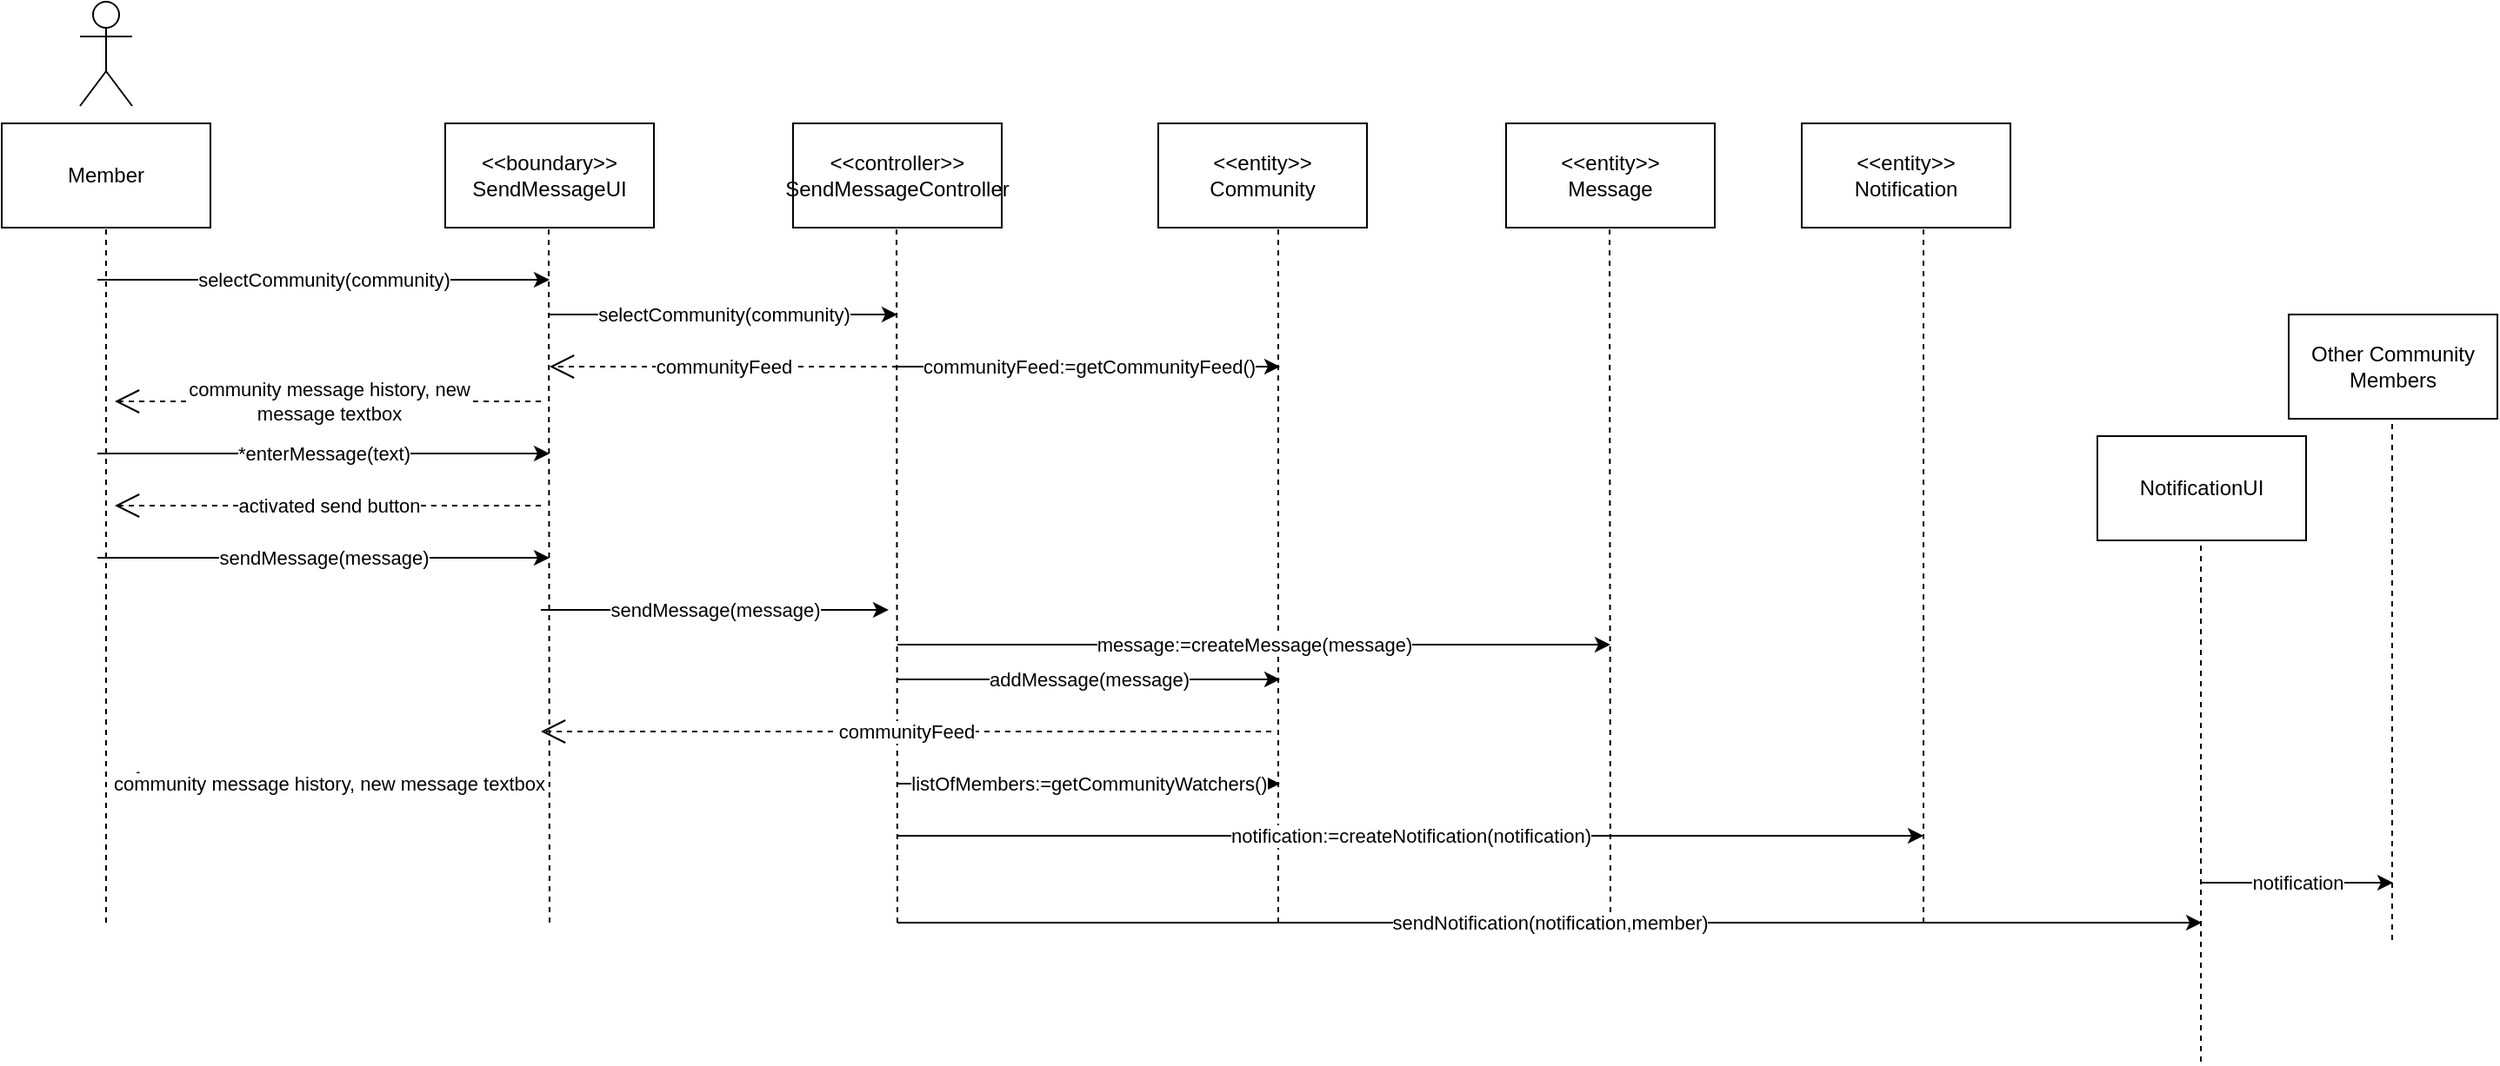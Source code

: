 <mxfile version="13.9.9" type="device" pages="5"><diagram id="U28B77p6Q0LDyzqTwB9d" name="Community"><mxGraphModel dx="1266" dy="586" grid="1" gridSize="10" guides="1" tooltips="1" connect="1" arrows="1" fold="1" page="1" pageScale="1" pageWidth="850" pageHeight="1100" math="0" shadow="0"><root><mxCell id="yROhoQNCBlOzEfnXS5Fg-0"/><mxCell id="yROhoQNCBlOzEfnXS5Fg-1" parent="yROhoQNCBlOzEfnXS5Fg-0"/><mxCell id="yROhoQNCBlOzEfnXS5Fg-2" value="Actor" style="shape=umlActor;verticalLabelPosition=bottom;verticalAlign=top;html=1;outlineConnect=0;" vertex="1" parent="yROhoQNCBlOzEfnXS5Fg-1"><mxGeometry x="160" y="100" width="30" height="60" as="geometry"/></mxCell><mxCell id="yROhoQNCBlOzEfnXS5Fg-3" value="Member" style="rounded=0;whiteSpace=wrap;html=1;" vertex="1" parent="yROhoQNCBlOzEfnXS5Fg-1"><mxGeometry x="115" y="170" width="120" height="60" as="geometry"/></mxCell><mxCell id="yROhoQNCBlOzEfnXS5Fg-4" value="" style="endArrow=none;dashed=1;html=1;entryX=0.5;entryY=1;entryDx=0;entryDy=0;" edge="1" parent="yROhoQNCBlOzEfnXS5Fg-1" target="yROhoQNCBlOzEfnXS5Fg-3"><mxGeometry width="50" height="50" relative="1" as="geometry"><mxPoint x="175" y="630" as="sourcePoint"/><mxPoint x="200" y="300" as="targetPoint"/></mxGeometry></mxCell><mxCell id="yROhoQNCBlOzEfnXS5Fg-5" value="selectCommunity(community)" style="endArrow=classic;html=1;" edge="1" parent="yROhoQNCBlOzEfnXS5Fg-1"><mxGeometry width="50" height="50" relative="1" as="geometry"><mxPoint x="170" y="260" as="sourcePoint"/><mxPoint x="430" y="260" as="targetPoint"/></mxGeometry></mxCell><mxCell id="yROhoQNCBlOzEfnXS5Fg-6" value="&amp;lt;&amp;lt;boundary&amp;gt;&amp;gt;&lt;br&gt;SendMessageUI" style="rounded=0;whiteSpace=wrap;html=1;" vertex="1" parent="yROhoQNCBlOzEfnXS5Fg-1"><mxGeometry x="370" y="170" width="120" height="60" as="geometry"/></mxCell><mxCell id="yROhoQNCBlOzEfnXS5Fg-7" value="" style="endArrow=none;dashed=1;html=1;entryX=0.5;entryY=1;entryDx=0;entryDy=0;" edge="1" parent="yROhoQNCBlOzEfnXS5Fg-1"><mxGeometry width="50" height="50" relative="1" as="geometry"><mxPoint x="430" y="630" as="sourcePoint"/><mxPoint x="429.5" y="230" as="targetPoint"/></mxGeometry></mxCell><mxCell id="yROhoQNCBlOzEfnXS5Fg-8" value="&amp;lt;&amp;lt;controller&amp;gt;&amp;gt;&lt;br&gt;SendMessageController" style="rounded=0;whiteSpace=wrap;html=1;" vertex="1" parent="yROhoQNCBlOzEfnXS5Fg-1"><mxGeometry x="570" y="170" width="120" height="60" as="geometry"/></mxCell><mxCell id="yROhoQNCBlOzEfnXS5Fg-9" value="&amp;lt;&amp;lt;entity&amp;gt;&amp;gt;&lt;br&gt;Notification" style="rounded=0;whiteSpace=wrap;html=1;" vertex="1" parent="yROhoQNCBlOzEfnXS5Fg-1"><mxGeometry x="1150" y="170" width="120" height="60" as="geometry"/></mxCell><mxCell id="yROhoQNCBlOzEfnXS5Fg-10" value="&amp;lt;&amp;lt;entity&amp;gt;&amp;gt;&lt;br&gt;Message" style="rounded=0;whiteSpace=wrap;html=1;" vertex="1" parent="yROhoQNCBlOzEfnXS5Fg-1"><mxGeometry x="980" y="170" width="120" height="60" as="geometry"/></mxCell><mxCell id="yROhoQNCBlOzEfnXS5Fg-11" value="&amp;lt;&amp;lt;entity&amp;gt;&amp;gt;&lt;br&gt;Community" style="rounded=0;whiteSpace=wrap;html=1;" vertex="1" parent="yROhoQNCBlOzEfnXS5Fg-1"><mxGeometry x="780" y="170" width="120" height="60" as="geometry"/></mxCell><mxCell id="yROhoQNCBlOzEfnXS5Fg-12" value="" style="endArrow=none;dashed=1;html=1;entryX=0.5;entryY=1;entryDx=0;entryDy=0;" edge="1" parent="yROhoQNCBlOzEfnXS5Fg-1"><mxGeometry width="50" height="50" relative="1" as="geometry"><mxPoint x="630" y="630" as="sourcePoint"/><mxPoint x="629.5" y="230" as="targetPoint"/></mxGeometry></mxCell><mxCell id="yROhoQNCBlOzEfnXS5Fg-13" value="selectCommunity(community)" style="endArrow=classic;html=1;" edge="1" parent="yROhoQNCBlOzEfnXS5Fg-1"><mxGeometry width="50" height="50" relative="1" as="geometry"><mxPoint x="430" y="280" as="sourcePoint"/><mxPoint x="630" y="280" as="targetPoint"/></mxGeometry></mxCell><mxCell id="yROhoQNCBlOzEfnXS5Fg-14" value="communityFeed" style="endArrow=open;endSize=12;dashed=1;html=1;" edge="1" parent="yROhoQNCBlOzEfnXS5Fg-1"><mxGeometry width="160" relative="1" as="geometry"><mxPoint x="630" y="310" as="sourcePoint"/><mxPoint x="430" y="310" as="targetPoint"/></mxGeometry></mxCell><mxCell id="yROhoQNCBlOzEfnXS5Fg-15" value="community message history, new&lt;br&gt;message textbox" style="endArrow=open;endSize=12;dashed=1;html=1;" edge="1" parent="yROhoQNCBlOzEfnXS5Fg-1"><mxGeometry width="160" relative="1" as="geometry"><mxPoint x="425" y="330" as="sourcePoint"/><mxPoint x="180" y="330" as="targetPoint"/></mxGeometry></mxCell><mxCell id="yROhoQNCBlOzEfnXS5Fg-16" value="*enterMessage(text)" style="endArrow=classic;html=1;" edge="1" parent="yROhoQNCBlOzEfnXS5Fg-1"><mxGeometry width="50" height="50" relative="1" as="geometry"><mxPoint x="170" y="360" as="sourcePoint"/><mxPoint x="430" y="360" as="targetPoint"/></mxGeometry></mxCell><mxCell id="yROhoQNCBlOzEfnXS5Fg-17" value="activated send button" style="endArrow=open;endSize=12;dashed=1;html=1;" edge="1" parent="yROhoQNCBlOzEfnXS5Fg-1"><mxGeometry width="160" relative="1" as="geometry"><mxPoint x="425" y="390" as="sourcePoint"/><mxPoint x="180" y="390" as="targetPoint"/></mxGeometry></mxCell><mxCell id="yROhoQNCBlOzEfnXS5Fg-18" value="sendMessage(message)" style="endArrow=classic;html=1;" edge="1" parent="yROhoQNCBlOzEfnXS5Fg-1"><mxGeometry width="50" height="50" relative="1" as="geometry"><mxPoint x="170" y="420" as="sourcePoint"/><mxPoint x="430" y="420" as="targetPoint"/></mxGeometry></mxCell><mxCell id="yROhoQNCBlOzEfnXS5Fg-19" value="sendMessage(message)" style="endArrow=classic;html=1;" edge="1" parent="yROhoQNCBlOzEfnXS5Fg-1"><mxGeometry width="50" height="50" relative="1" as="geometry"><mxPoint x="425" y="450" as="sourcePoint"/><mxPoint x="625" y="450" as="targetPoint"/></mxGeometry></mxCell><mxCell id="yROhoQNCBlOzEfnXS5Fg-20" value="" style="endArrow=none;dashed=1;html=1;entryX=0.5;entryY=1;entryDx=0;entryDy=0;" edge="1" parent="yROhoQNCBlOzEfnXS5Fg-1"><mxGeometry width="50" height="50" relative="1" as="geometry"><mxPoint x="849" y="630" as="sourcePoint"/><mxPoint x="849" y="230" as="targetPoint"/></mxGeometry></mxCell><mxCell id="yROhoQNCBlOzEfnXS5Fg-21" value="communityFeed:=getCommunityFeed()" style="endArrow=classic;html=1;" edge="1" parent="yROhoQNCBlOzEfnXS5Fg-1"><mxGeometry width="50" height="50" relative="1" as="geometry"><mxPoint x="630" y="310" as="sourcePoint"/><mxPoint x="850" y="310" as="targetPoint"/></mxGeometry></mxCell><mxCell id="yROhoQNCBlOzEfnXS5Fg-22" value="" style="endArrow=none;dashed=1;html=1;entryX=0.5;entryY=1;entryDx=0;entryDy=0;" edge="1" parent="yROhoQNCBlOzEfnXS5Fg-1"><mxGeometry width="50" height="50" relative="1" as="geometry"><mxPoint x="1040" y="630" as="sourcePoint"/><mxPoint x="1039.5" y="230" as="targetPoint"/></mxGeometry></mxCell><mxCell id="yROhoQNCBlOzEfnXS5Fg-23" value="" style="endArrow=none;dashed=1;html=1;entryX=0.5;entryY=1;entryDx=0;entryDy=0;" edge="1" parent="yROhoQNCBlOzEfnXS5Fg-1"><mxGeometry width="50" height="50" relative="1" as="geometry"><mxPoint x="1220" y="630" as="sourcePoint"/><mxPoint x="1220" y="230" as="targetPoint"/></mxGeometry></mxCell><mxCell id="yROhoQNCBlOzEfnXS5Fg-24" value="NotificationUI" style="rounded=0;whiteSpace=wrap;html=1;" vertex="1" parent="yROhoQNCBlOzEfnXS5Fg-1"><mxGeometry x="1320" y="350" width="120" height="60" as="geometry"/></mxCell><mxCell id="yROhoQNCBlOzEfnXS5Fg-25" value="" style="endArrow=none;dashed=1;html=1;entryX=0.5;entryY=1;entryDx=0;entryDy=0;" edge="1" parent="yROhoQNCBlOzEfnXS5Fg-1"><mxGeometry width="50" height="50" relative="1" as="geometry"><mxPoint x="1379.5" y="710" as="sourcePoint"/><mxPoint x="1379.5" y="410" as="targetPoint"/></mxGeometry></mxCell><mxCell id="yROhoQNCBlOzEfnXS5Fg-26" value="communityFeed" style="endArrow=open;endSize=12;dashed=1;html=1;" edge="1" parent="yROhoQNCBlOzEfnXS5Fg-1"><mxGeometry width="160" relative="1" as="geometry"><mxPoint x="845" y="520" as="sourcePoint"/><mxPoint x="425" y="520" as="targetPoint"/></mxGeometry></mxCell><mxCell id="yROhoQNCBlOzEfnXS5Fg-27" value="message:=createMessage(message)" style="endArrow=classic;html=1;" edge="1" parent="yROhoQNCBlOzEfnXS5Fg-1"><mxGeometry width="50" height="50" relative="1" as="geometry"><mxPoint x="630" y="470" as="sourcePoint"/><mxPoint x="1040" y="470" as="targetPoint"/></mxGeometry></mxCell><mxCell id="yROhoQNCBlOzEfnXS5Fg-28" value="addMessage(message)" style="endArrow=classic;html=1;" edge="1" parent="yROhoQNCBlOzEfnXS5Fg-1"><mxGeometry width="50" height="50" relative="1" as="geometry"><mxPoint x="630" y="490" as="sourcePoint"/><mxPoint x="850" y="490" as="targetPoint"/></mxGeometry></mxCell><mxCell id="yROhoQNCBlOzEfnXS5Fg-29" value="listOfMembers:=getCommunityWatchers()" style="endArrow=classic;html=1;" edge="1" parent="yROhoQNCBlOzEfnXS5Fg-1"><mxGeometry width="50" height="50" relative="1" as="geometry"><mxPoint x="630" y="550" as="sourcePoint"/><mxPoint x="850" y="550" as="targetPoint"/></mxGeometry></mxCell><mxCell id="yROhoQNCBlOzEfnXS5Fg-30" value="community message history, new message textbox" style="endArrow=open;endSize=12;dashed=1;html=1;" edge="1" parent="yROhoQNCBlOzEfnXS5Fg-1"><mxGeometry width="160" relative="1" as="geometry"><mxPoint x="425" y="550" as="sourcePoint"/><mxPoint x="180" y="550" as="targetPoint"/></mxGeometry></mxCell><mxCell id="yROhoQNCBlOzEfnXS5Fg-31" value="Other Community Members" style="rounded=0;whiteSpace=wrap;html=1;" vertex="1" parent="yROhoQNCBlOzEfnXS5Fg-1"><mxGeometry x="1430" y="280" width="120" height="60" as="geometry"/></mxCell><mxCell id="yROhoQNCBlOzEfnXS5Fg-32" value="" style="endArrow=none;dashed=1;html=1;entryX=0.5;entryY=1;entryDx=0;entryDy=0;" edge="1" parent="yROhoQNCBlOzEfnXS5Fg-1"><mxGeometry width="50" height="50" relative="1" as="geometry"><mxPoint x="1489.5" y="640" as="sourcePoint"/><mxPoint x="1489.5" y="340" as="targetPoint"/></mxGeometry></mxCell><mxCell id="yROhoQNCBlOzEfnXS5Fg-33" value="notification" style="endArrow=classic;html=1;" edge="1" parent="yROhoQNCBlOzEfnXS5Fg-1"><mxGeometry width="50" height="50" relative="1" as="geometry"><mxPoint x="1380" y="607" as="sourcePoint"/><mxPoint x="1490" y="607" as="targetPoint"/></mxGeometry></mxCell><mxCell id="yROhoQNCBlOzEfnXS5Fg-34" value="notification:=createNotification(notification)" style="endArrow=classic;html=1;" edge="1" parent="yROhoQNCBlOzEfnXS5Fg-1"><mxGeometry width="50" height="50" relative="1" as="geometry"><mxPoint x="630" y="580" as="sourcePoint"/><mxPoint x="1220" y="580" as="targetPoint"/></mxGeometry></mxCell><mxCell id="yROhoQNCBlOzEfnXS5Fg-35" value="sendNotification(notification,member)" style="endArrow=classic;html=1;" edge="1" parent="yROhoQNCBlOzEfnXS5Fg-1"><mxGeometry width="50" height="50" relative="1" as="geometry"><mxPoint x="630" y="630" as="sourcePoint"/><mxPoint x="1380" y="630" as="targetPoint"/></mxGeometry></mxCell></root></mxGraphModel></diagram><diagram id="uoXC_HUbn97vT249qMn-" name="Live-Stream"><mxGraphModel dx="1266" dy="586" grid="1" gridSize="10" guides="1" tooltips="1" connect="1" arrows="1" fold="1" page="1" pageScale="1" pageWidth="850" pageHeight="1100" math="0" shadow="0"><root><mxCell id="MjNGQ0AxJR8zhO-h_XgI-0"/><mxCell id="MjNGQ0AxJR8zhO-h_XgI-1" parent="MjNGQ0AxJR8zhO-h_XgI-0"/><mxCell id="MjNGQ0AxJR8zhO-h_XgI-2" value="Actor" style="shape=umlActor;verticalLabelPosition=bottom;verticalAlign=top;html=1;outlineConnect=0;" vertex="1" parent="MjNGQ0AxJR8zhO-h_XgI-1"><mxGeometry x="160" y="100" width="30" height="60" as="geometry"/></mxCell><mxCell id="MjNGQ0AxJR8zhO-h_XgI-3" value="Member" style="rounded=0;whiteSpace=wrap;html=1;" vertex="1" parent="MjNGQ0AxJR8zhO-h_XgI-1"><mxGeometry x="115" y="170" width="120" height="60" as="geometry"/></mxCell><mxCell id="MjNGQ0AxJR8zhO-h_XgI-4" value="" style="endArrow=none;dashed=1;html=1;entryX=0.5;entryY=1;entryDx=0;entryDy=0;" edge="1" parent="MjNGQ0AxJR8zhO-h_XgI-1" target="MjNGQ0AxJR8zhO-h_XgI-3"><mxGeometry width="50" height="50" relative="1" as="geometry"><mxPoint x="175" y="630" as="sourcePoint"/><mxPoint x="200" y="300" as="targetPoint"/></mxGeometry></mxCell><mxCell id="MjNGQ0AxJR8zhO-h_XgI-5" value="selectStream(stream)" style="endArrow=classic;html=1;" edge="1" parent="MjNGQ0AxJR8zhO-h_XgI-1"><mxGeometry width="50" height="50" relative="1" as="geometry"><mxPoint x="170" y="260" as="sourcePoint"/><mxPoint x="430" y="260" as="targetPoint"/></mxGeometry></mxCell><mxCell id="MjNGQ0AxJR8zhO-h_XgI-6" value="&amp;lt;&amp;lt;boundary&amp;gt;&amp;gt;&lt;br&gt;SendMessageUI" style="rounded=0;whiteSpace=wrap;html=1;" vertex="1" parent="MjNGQ0AxJR8zhO-h_XgI-1"><mxGeometry x="370" y="170" width="120" height="60" as="geometry"/></mxCell><mxCell id="MjNGQ0AxJR8zhO-h_XgI-7" value="" style="endArrow=none;dashed=1;html=1;entryX=0.5;entryY=1;entryDx=0;entryDy=0;" edge="1" parent="MjNGQ0AxJR8zhO-h_XgI-1"><mxGeometry width="50" height="50" relative="1" as="geometry"><mxPoint x="430" y="630" as="sourcePoint"/><mxPoint x="429.5" y="230" as="targetPoint"/></mxGeometry></mxCell><mxCell id="MjNGQ0AxJR8zhO-h_XgI-8" value="&amp;lt;&amp;lt;controller&amp;gt;&amp;gt;&lt;br&gt;SendMessageController" style="rounded=0;whiteSpace=wrap;html=1;" vertex="1" parent="MjNGQ0AxJR8zhO-h_XgI-1"><mxGeometry x="570" y="170" width="120" height="60" as="geometry"/></mxCell><mxCell id="MjNGQ0AxJR8zhO-h_XgI-9" value="&amp;lt;&amp;lt;entity&amp;gt;&amp;gt;&lt;br&gt;Notification" style="rounded=0;whiteSpace=wrap;html=1;" vertex="1" parent="MjNGQ0AxJR8zhO-h_XgI-1"><mxGeometry x="1150" y="170" width="120" height="60" as="geometry"/></mxCell><mxCell id="MjNGQ0AxJR8zhO-h_XgI-10" value="&amp;lt;&amp;lt;entity&amp;gt;&amp;gt;&lt;br&gt;Message" style="rounded=0;whiteSpace=wrap;html=1;" vertex="1" parent="MjNGQ0AxJR8zhO-h_XgI-1"><mxGeometry x="980" y="170" width="120" height="60" as="geometry"/></mxCell><mxCell id="MjNGQ0AxJR8zhO-h_XgI-11" value="&amp;lt;&amp;lt;entity&amp;gt;&amp;gt;&lt;br&gt;Stream" style="rounded=0;whiteSpace=wrap;html=1;" vertex="1" parent="MjNGQ0AxJR8zhO-h_XgI-1"><mxGeometry x="780" y="170" width="120" height="60" as="geometry"/></mxCell><mxCell id="MjNGQ0AxJR8zhO-h_XgI-12" value="" style="endArrow=none;dashed=1;html=1;entryX=0.5;entryY=1;entryDx=0;entryDy=0;" edge="1" parent="MjNGQ0AxJR8zhO-h_XgI-1"><mxGeometry width="50" height="50" relative="1" as="geometry"><mxPoint x="630" y="630" as="sourcePoint"/><mxPoint x="629.5" y="230" as="targetPoint"/></mxGeometry></mxCell><mxCell id="MjNGQ0AxJR8zhO-h_XgI-13" value="selectStream(stream)" style="endArrow=classic;html=1;" edge="1" parent="MjNGQ0AxJR8zhO-h_XgI-1"><mxGeometry width="50" height="50" relative="1" as="geometry"><mxPoint x="430" y="280" as="sourcePoint"/><mxPoint x="630" y="280" as="targetPoint"/></mxGeometry></mxCell><mxCell id="MjNGQ0AxJR8zhO-h_XgI-14" value="commentFeed" style="endArrow=open;endSize=12;dashed=1;html=1;" edge="1" parent="MjNGQ0AxJR8zhO-h_XgI-1"><mxGeometry width="160" relative="1" as="geometry"><mxPoint x="630" y="310" as="sourcePoint"/><mxPoint x="430" y="310" as="targetPoint"/></mxGeometry></mxCell><mxCell id="MjNGQ0AxJR8zhO-h_XgI-15" value="stream message history, new&lt;br&gt;message textbox" style="endArrow=open;endSize=12;dashed=1;html=1;" edge="1" parent="MjNGQ0AxJR8zhO-h_XgI-1"><mxGeometry width="160" relative="1" as="geometry"><mxPoint x="425" y="330" as="sourcePoint"/><mxPoint x="180" y="330" as="targetPoint"/></mxGeometry></mxCell><mxCell id="MjNGQ0AxJR8zhO-h_XgI-16" value="*enterMessage(text)" style="endArrow=classic;html=1;" edge="1" parent="MjNGQ0AxJR8zhO-h_XgI-1"><mxGeometry width="50" height="50" relative="1" as="geometry"><mxPoint x="170" y="360" as="sourcePoint"/><mxPoint x="430" y="360" as="targetPoint"/></mxGeometry></mxCell><mxCell id="MjNGQ0AxJR8zhO-h_XgI-17" value="activated send button" style="endArrow=open;endSize=12;dashed=1;html=1;" edge="1" parent="MjNGQ0AxJR8zhO-h_XgI-1"><mxGeometry width="160" relative="1" as="geometry"><mxPoint x="425" y="390" as="sourcePoint"/><mxPoint x="180" y="390" as="targetPoint"/></mxGeometry></mxCell><mxCell id="MjNGQ0AxJR8zhO-h_XgI-18" value="sendMessage(message)" style="endArrow=classic;html=1;" edge="1" parent="MjNGQ0AxJR8zhO-h_XgI-1"><mxGeometry width="50" height="50" relative="1" as="geometry"><mxPoint x="170" y="420" as="sourcePoint"/><mxPoint x="430" y="420" as="targetPoint"/></mxGeometry></mxCell><mxCell id="MjNGQ0AxJR8zhO-h_XgI-19" value="sendMessage(message)" style="endArrow=classic;html=1;" edge="1" parent="MjNGQ0AxJR8zhO-h_XgI-1"><mxGeometry width="50" height="50" relative="1" as="geometry"><mxPoint x="425" y="450" as="sourcePoint"/><mxPoint x="625" y="450" as="targetPoint"/></mxGeometry></mxCell><mxCell id="MjNGQ0AxJR8zhO-h_XgI-20" value="" style="endArrow=none;dashed=1;html=1;entryX=0.5;entryY=1;entryDx=0;entryDy=0;" edge="1" parent="MjNGQ0AxJR8zhO-h_XgI-1"><mxGeometry width="50" height="50" relative="1" as="geometry"><mxPoint x="849" y="630" as="sourcePoint"/><mxPoint x="849" y="230" as="targetPoint"/></mxGeometry></mxCell><mxCell id="MjNGQ0AxJR8zhO-h_XgI-21" value="commentFeed:=getCommentFeed()" style="endArrow=classic;html=1;" edge="1" parent="MjNGQ0AxJR8zhO-h_XgI-1"><mxGeometry width="50" height="50" relative="1" as="geometry"><mxPoint x="630" y="310" as="sourcePoint"/><mxPoint x="850" y="310" as="targetPoint"/></mxGeometry></mxCell><mxCell id="MjNGQ0AxJR8zhO-h_XgI-22" value="" style="endArrow=none;dashed=1;html=1;entryX=0.5;entryY=1;entryDx=0;entryDy=0;" edge="1" parent="MjNGQ0AxJR8zhO-h_XgI-1"><mxGeometry width="50" height="50" relative="1" as="geometry"><mxPoint x="1040" y="630" as="sourcePoint"/><mxPoint x="1039.5" y="230" as="targetPoint"/></mxGeometry></mxCell><mxCell id="MjNGQ0AxJR8zhO-h_XgI-23" value="" style="endArrow=none;dashed=1;html=1;entryX=0.5;entryY=1;entryDx=0;entryDy=0;" edge="1" parent="MjNGQ0AxJR8zhO-h_XgI-1"><mxGeometry width="50" height="50" relative="1" as="geometry"><mxPoint x="1220" y="630" as="sourcePoint"/><mxPoint x="1220" y="230" as="targetPoint"/></mxGeometry></mxCell><mxCell id="MjNGQ0AxJR8zhO-h_XgI-24" value="NotificationUI" style="rounded=0;whiteSpace=wrap;html=1;" vertex="1" parent="MjNGQ0AxJR8zhO-h_XgI-1"><mxGeometry x="1320" y="350" width="120" height="60" as="geometry"/></mxCell><mxCell id="MjNGQ0AxJR8zhO-h_XgI-25" value="" style="endArrow=none;dashed=1;html=1;entryX=0.5;entryY=1;entryDx=0;entryDy=0;" edge="1" parent="MjNGQ0AxJR8zhO-h_XgI-1"><mxGeometry width="50" height="50" relative="1" as="geometry"><mxPoint x="1379.5" y="710" as="sourcePoint"/><mxPoint x="1379.5" y="410" as="targetPoint"/></mxGeometry></mxCell><mxCell id="MjNGQ0AxJR8zhO-h_XgI-26" value="commentFeed" style="endArrow=open;endSize=12;dashed=1;html=1;" edge="1" parent="MjNGQ0AxJR8zhO-h_XgI-1"><mxGeometry width="160" relative="1" as="geometry"><mxPoint x="845" y="520" as="sourcePoint"/><mxPoint x="425" y="520" as="targetPoint"/></mxGeometry></mxCell><mxCell id="MjNGQ0AxJR8zhO-h_XgI-27" value="message:=createMessage(message)" style="endArrow=classic;html=1;" edge="1" parent="MjNGQ0AxJR8zhO-h_XgI-1"><mxGeometry width="50" height="50" relative="1" as="geometry"><mxPoint x="630" y="470" as="sourcePoint"/><mxPoint x="1040" y="470" as="targetPoint"/></mxGeometry></mxCell><mxCell id="MjNGQ0AxJR8zhO-h_XgI-28" value="addMessage(message)" style="endArrow=classic;html=1;" edge="1" parent="MjNGQ0AxJR8zhO-h_XgI-1"><mxGeometry width="50" height="50" relative="1" as="geometry"><mxPoint x="630" y="490" as="sourcePoint"/><mxPoint x="850" y="490" as="targetPoint"/></mxGeometry></mxCell><mxCell id="MjNGQ0AxJR8zhO-h_XgI-29" value="listOfMembers:=getStreamWatchers()" style="endArrow=classic;html=1;" edge="1" parent="MjNGQ0AxJR8zhO-h_XgI-1"><mxGeometry width="50" height="50" relative="1" as="geometry"><mxPoint x="630" y="550" as="sourcePoint"/><mxPoint x="850" y="550" as="targetPoint"/></mxGeometry></mxCell><mxCell id="MjNGQ0AxJR8zhO-h_XgI-30" value="comments message history, new message textbox" style="endArrow=open;endSize=12;dashed=1;html=1;" edge="1" parent="MjNGQ0AxJR8zhO-h_XgI-1"><mxGeometry width="160" relative="1" as="geometry"><mxPoint x="425" y="550" as="sourcePoint"/><mxPoint x="180" y="550" as="targetPoint"/></mxGeometry></mxCell><mxCell id="MjNGQ0AxJR8zhO-h_XgI-31" value="Other Community Members" style="rounded=0;whiteSpace=wrap;html=1;" vertex="1" parent="MjNGQ0AxJR8zhO-h_XgI-1"><mxGeometry x="1430" y="280" width="120" height="60" as="geometry"/></mxCell><mxCell id="MjNGQ0AxJR8zhO-h_XgI-32" value="" style="endArrow=none;dashed=1;html=1;entryX=0.5;entryY=1;entryDx=0;entryDy=0;" edge="1" parent="MjNGQ0AxJR8zhO-h_XgI-1"><mxGeometry width="50" height="50" relative="1" as="geometry"><mxPoint x="1489.5" y="640" as="sourcePoint"/><mxPoint x="1489.5" y="340" as="targetPoint"/></mxGeometry></mxCell><mxCell id="MjNGQ0AxJR8zhO-h_XgI-33" value="notification" style="endArrow=classic;html=1;" edge="1" parent="MjNGQ0AxJR8zhO-h_XgI-1"><mxGeometry width="50" height="50" relative="1" as="geometry"><mxPoint x="1380" y="607" as="sourcePoint"/><mxPoint x="1490" y="607" as="targetPoint"/></mxGeometry></mxCell><mxCell id="MjNGQ0AxJR8zhO-h_XgI-34" value="notification:=createNotification(notification)" style="endArrow=classic;html=1;" edge="1" parent="MjNGQ0AxJR8zhO-h_XgI-1"><mxGeometry width="50" height="50" relative="1" as="geometry"><mxPoint x="630" y="580" as="sourcePoint"/><mxPoint x="1220" y="580" as="targetPoint"/></mxGeometry></mxCell><mxCell id="MjNGQ0AxJR8zhO-h_XgI-35" value="sendNotification(notification,member)" style="endArrow=classic;html=1;" edge="1" parent="MjNGQ0AxJR8zhO-h_XgI-1"><mxGeometry width="50" height="50" relative="1" as="geometry"><mxPoint x="630" y="630" as="sourcePoint"/><mxPoint x="1380" y="630" as="targetPoint"/></mxGeometry></mxCell><mxCell id="KC62knCLdnm4m8R-_45p-0" value="viewsStream" style="endArrow=open;endSize=12;dashed=1;html=1;" edge="1" parent="MjNGQ0AxJR8zhO-h_XgI-1"><mxGeometry width="160" relative="1" as="geometry"><mxPoint x="1485" y="430" as="sourcePoint"/><mxPoint x="850" y="430" as="targetPoint"/></mxGeometry></mxCell></root></mxGraphModel></diagram><diagram id="jJuoDHpWP4ry4pku90lN" name="Customize Feed"><mxGraphModel dx="1266" dy="586" grid="1" gridSize="10" guides="1" tooltips="1" connect="1" arrows="1" fold="1" page="1" pageScale="1" pageWidth="850" pageHeight="1100" math="0" shadow="0"><root><mxCell id="v2M758154-4nqCYPKECw-0"/><mxCell id="v2M758154-4nqCYPKECw-1" parent="v2M758154-4nqCYPKECw-0"/><mxCell id="v2M758154-4nqCYPKECw-2" value="Actor" style="shape=umlActor;verticalLabelPosition=bottom;verticalAlign=top;html=1;outlineConnect=0;" vertex="1" parent="v2M758154-4nqCYPKECw-1"><mxGeometry x="160" y="100" width="30" height="60" as="geometry"/></mxCell><mxCell id="v2M758154-4nqCYPKECw-3" value="Member" style="rounded=0;whiteSpace=wrap;html=1;" vertex="1" parent="v2M758154-4nqCYPKECw-1"><mxGeometry x="115" y="170" width="120" height="60" as="geometry"/></mxCell><mxCell id="v2M758154-4nqCYPKECw-4" value="" style="endArrow=none;dashed=1;html=1;entryX=0.5;entryY=1;entryDx=0;entryDy=0;" edge="1" parent="v2M758154-4nqCYPKECw-1" target="v2M758154-4nqCYPKECw-3"><mxGeometry width="50" height="50" relative="1" as="geometry"><mxPoint x="175" y="630" as="sourcePoint"/><mxPoint x="200" y="300" as="targetPoint"/></mxGeometry></mxCell><mxCell id="v2M758154-4nqCYPKECw-5" value="editFeed(feed)" style="endArrow=classic;html=1;" edge="1" parent="v2M758154-4nqCYPKECw-1"><mxGeometry width="50" height="50" relative="1" as="geometry"><mxPoint x="170" y="260" as="sourcePoint"/><mxPoint x="430" y="260" as="targetPoint"/></mxGeometry></mxCell><mxCell id="v2M758154-4nqCYPKECw-6" value="&amp;lt;&amp;lt;boundary&amp;gt;&amp;gt;&lt;br&gt;customizeFeedUI" style="rounded=0;whiteSpace=wrap;html=1;" vertex="1" parent="v2M758154-4nqCYPKECw-1"><mxGeometry x="370" y="170" width="120" height="60" as="geometry"/></mxCell><mxCell id="v2M758154-4nqCYPKECw-7" value="" style="endArrow=none;dashed=1;html=1;entryX=0.5;entryY=1;entryDx=0;entryDy=0;" edge="1" parent="v2M758154-4nqCYPKECw-1"><mxGeometry width="50" height="50" relative="1" as="geometry"><mxPoint x="430" y="630" as="sourcePoint"/><mxPoint x="429.5" y="230" as="targetPoint"/></mxGeometry></mxCell><mxCell id="v2M758154-4nqCYPKECw-8" value="&amp;lt;&amp;lt;controller&amp;gt;&amp;gt;&lt;br&gt;customizableFeedController" style="rounded=0;whiteSpace=wrap;html=1;" vertex="1" parent="v2M758154-4nqCYPKECw-1"><mxGeometry x="570" y="170" width="160" height="60" as="geometry"/></mxCell><mxCell id="v2M758154-4nqCYPKECw-12" value="" style="endArrow=none;dashed=1;html=1;entryX=0.5;entryY=1;entryDx=0;entryDy=0;" edge="1" parent="v2M758154-4nqCYPKECw-1"><mxGeometry width="50" height="50" relative="1" as="geometry"><mxPoint x="630" y="630" as="sourcePoint"/><mxPoint x="629.5" y="230" as="targetPoint"/></mxGeometry></mxCell><mxCell id="v2M758154-4nqCYPKECw-13" value="editFeed(feed)" style="endArrow=classic;html=1;" edge="1" parent="v2M758154-4nqCYPKECw-1"><mxGeometry width="50" height="50" relative="1" as="geometry"><mxPoint x="430" y="280" as="sourcePoint"/><mxPoint x="630" y="280" as="targetPoint"/></mxGeometry></mxCell><mxCell id="v2M758154-4nqCYPKECw-15" value="asks for desired filters" style="endArrow=open;endSize=12;dashed=1;html=1;" edge="1" parent="v2M758154-4nqCYPKECw-1"><mxGeometry width="160" relative="1" as="geometry"><mxPoint x="425" y="330" as="sourcePoint"/><mxPoint x="180" y="330" as="targetPoint"/></mxGeometry></mxCell><mxCell id="v2M758154-4nqCYPKECw-16" value="selectFilters(feed)" style="endArrow=classic;html=1;" edge="1" parent="v2M758154-4nqCYPKECw-1"><mxGeometry width="50" height="50" relative="1" as="geometry"><mxPoint x="170" y="360" as="sourcePoint"/><mxPoint x="430" y="360" as="targetPoint"/></mxGeometry></mxCell><mxCell id="v2M758154-4nqCYPKECw-17" value="feed changes to new filtered feed" style="endArrow=open;endSize=12;dashed=1;html=1;" edge="1" parent="v2M758154-4nqCYPKECw-1"><mxGeometry width="160" relative="1" as="geometry"><mxPoint x="425" y="390" as="sourcePoint"/><mxPoint x="180" y="390" as="targetPoint"/></mxGeometry></mxCell><mxCell id="v2M758154-4nqCYPKECw-19" value="feedChanges(feed)" style="endArrow=classic;html=1;" edge="1" parent="v2M758154-4nqCYPKECw-1"><mxGeometry width="50" height="50" relative="1" as="geometry"><mxPoint x="425" y="420" as="sourcePoint"/><mxPoint x="860" y="420" as="targetPoint"/></mxGeometry></mxCell><mxCell id="ZOzGO6ExtLmcG2O4zE6V-0" value="&amp;lt;&amp;lt;entity&amp;gt;&amp;gt;&lt;br&gt;Feed" style="rounded=0;whiteSpace=wrap;html=1;" vertex="1" parent="v2M758154-4nqCYPKECw-1"><mxGeometry x="800" y="170" width="120" height="60" as="geometry"/></mxCell><mxCell id="ZOzGO6ExtLmcG2O4zE6V-1" value="" style="endArrow=none;dashed=1;html=1;entryX=0.5;entryY=1;entryDx=0;entryDy=0;" edge="1" parent="v2M758154-4nqCYPKECw-1"><mxGeometry width="50" height="50" relative="1" as="geometry"><mxPoint x="860" y="630" as="sourcePoint"/><mxPoint x="859.5" y="230" as="targetPoint"/></mxGeometry></mxCell></root></mxGraphModel></diagram><diagram id="ezCI8M5kPTZ1s-aQIarz" name="Download Video"><mxGraphModel dx="1266" dy="586" grid="1" gridSize="10" guides="1" tooltips="1" connect="1" arrows="1" fold="1" page="1" pageScale="1" pageWidth="850" pageHeight="1100" math="0" shadow="0"><root><mxCell id="BFIbyaY1eT-9xutr1xyG-0"/><mxCell id="BFIbyaY1eT-9xutr1xyG-1" parent="BFIbyaY1eT-9xutr1xyG-0"/><mxCell id="BFIbyaY1eT-9xutr1xyG-2" value="Member" style="rounded=0;whiteSpace=wrap;html=1;" vertex="1" parent="BFIbyaY1eT-9xutr1xyG-1"><mxGeometry x="80" y="110" width="120" height="60" as="geometry"/></mxCell><mxCell id="BFIbyaY1eT-9xutr1xyG-3" value="" style="shape=umlActor;verticalLabelPosition=bottom;verticalAlign=top;html=1;outlineConnect=0;" vertex="1" parent="BFIbyaY1eT-9xutr1xyG-1"><mxGeometry x="125" y="50" width="30" height="60" as="geometry"/></mxCell><mxCell id="BFIbyaY1eT-9xutr1xyG-4" value="" style="endArrow=none;dashed=1;html=1;dashPattern=1 3;strokeWidth=2;rounded=0;entryX=0.5;entryY=1;entryDx=0;entryDy=0;" edge="1" parent="BFIbyaY1eT-9xutr1xyG-1" target="BFIbyaY1eT-9xutr1xyG-2"><mxGeometry width="50" height="50" relative="1" as="geometry"><mxPoint x="140" y="640" as="sourcePoint"/><mxPoint x="450" y="320" as="targetPoint"/></mxGeometry></mxCell><mxCell id="BFIbyaY1eT-9xutr1xyG-5" value="&amp;lt;&amp;lt;boundary&amp;gt;&amp;gt;&lt;br&gt;DownloadVideoUI&amp;nbsp;" style="rounded=0;whiteSpace=wrap;html=1;" vertex="1" parent="BFIbyaY1eT-9xutr1xyG-1"><mxGeometry x="310" y="110" width="130" height="60" as="geometry"/></mxCell><mxCell id="BFIbyaY1eT-9xutr1xyG-6" value="" style="endArrow=none;dashed=1;html=1;dashPattern=1 3;strokeWidth=2;rounded=0;entryX=0.5;entryY=1;entryDx=0;entryDy=0;" edge="1" parent="BFIbyaY1eT-9xutr1xyG-1" target="BFIbyaY1eT-9xutr1xyG-5"><mxGeometry width="50" height="50" relative="1" as="geometry"><mxPoint x="370" y="640" as="sourcePoint"/><mxPoint x="500" y="330" as="targetPoint"/></mxGeometry></mxCell><mxCell id="BFIbyaY1eT-9xutr1xyG-7" value="" style="endArrow=classic;html=1;rounded=0;" edge="1" parent="BFIbyaY1eT-9xutr1xyG-1"><mxGeometry width="50" height="50" relative="1" as="geometry"><mxPoint x="140" y="210" as="sourcePoint"/><mxPoint x="370" y="210" as="targetPoint"/></mxGeometry></mxCell><mxCell id="BFIbyaY1eT-9xutr1xyG-8" value="selectvideo(video)&amp;nbsp;" style="edgeLabel;html=1;align=center;verticalAlign=middle;resizable=0;points=[];" vertex="1" connectable="0" parent="BFIbyaY1eT-9xutr1xyG-7"><mxGeometry x="0.13" y="1" relative="1" as="geometry"><mxPoint x="-10" as="offset"/></mxGeometry></mxCell><mxCell id="BFIbyaY1eT-9xutr1xyG-9" value="" style="endArrow=none;dashed=1;html=1;rounded=0;" edge="1" parent="BFIbyaY1eT-9xutr1xyG-1"><mxGeometry width="50" height="50" relative="1" as="geometry"><mxPoint x="160" y="270" as="sourcePoint"/><mxPoint x="370" y="270" as="targetPoint"/></mxGeometry></mxCell><mxCell id="BFIbyaY1eT-9xutr1xyG-10" value="download video button&amp;nbsp;" style="edgeLabel;html=1;align=center;verticalAlign=middle;resizable=0;points=[];" vertex="1" connectable="0" parent="BFIbyaY1eT-9xutr1xyG-9"><mxGeometry x="-0.076" y="2" relative="1" as="geometry"><mxPoint as="offset"/></mxGeometry></mxCell><mxCell id="BFIbyaY1eT-9xutr1xyG-11" value="" style="endArrow=none;html=1;rounded=0;" edge="1" parent="BFIbyaY1eT-9xutr1xyG-1"><mxGeometry width="50" height="50" relative="1" as="geometry"><mxPoint x="150" y="270" as="sourcePoint"/><mxPoint x="160" y="260" as="targetPoint"/></mxGeometry></mxCell><mxCell id="BFIbyaY1eT-9xutr1xyG-12" value="" style="endArrow=none;html=1;rounded=0;" edge="1" parent="BFIbyaY1eT-9xutr1xyG-1"><mxGeometry width="50" height="50" relative="1" as="geometry"><mxPoint x="150" y="270" as="sourcePoint"/><mxPoint x="160" y="280" as="targetPoint"/></mxGeometry></mxCell><mxCell id="BFIbyaY1eT-9xutr1xyG-13" value="" style="endArrow=classic;html=1;rounded=0;" edge="1" parent="BFIbyaY1eT-9xutr1xyG-1"><mxGeometry width="50" height="50" relative="1" as="geometry"><mxPoint x="140" y="320" as="sourcePoint"/><mxPoint x="370" y="320" as="targetPoint"/></mxGeometry></mxCell><mxCell id="BFIbyaY1eT-9xutr1xyG-14" value="attemptdownload(download)&amp;nbsp;" style="edgeLabel;html=1;align=center;verticalAlign=middle;resizable=0;points=[];" vertex="1" connectable="0" parent="BFIbyaY1eT-9xutr1xyG-13"><mxGeometry x="0.009" y="-2" relative="1" as="geometry"><mxPoint as="offset"/></mxGeometry></mxCell><mxCell id="BFIbyaY1eT-9xutr1xyG-15" value="" style="endArrow=none;dashed=1;html=1;rounded=0;" edge="1" parent="BFIbyaY1eT-9xutr1xyG-1"><mxGeometry width="50" height="50" relative="1" as="geometry"><mxPoint x="160" y="370" as="sourcePoint"/><mxPoint x="370" y="370" as="targetPoint"/></mxGeometry></mxCell><mxCell id="BFIbyaY1eT-9xutr1xyG-16" value="activated download location" style="edgeLabel;html=1;align=center;verticalAlign=middle;resizable=0;points=[];" vertex="1" connectable="0" parent="BFIbyaY1eT-9xutr1xyG-15"><mxGeometry x="-0.076" y="2" relative="1" as="geometry"><mxPoint as="offset"/></mxGeometry></mxCell><mxCell id="BFIbyaY1eT-9xutr1xyG-17" value="" style="endArrow=none;html=1;rounded=0;" edge="1" parent="BFIbyaY1eT-9xutr1xyG-1"><mxGeometry width="50" height="50" relative="1" as="geometry"><mxPoint x="150" y="370" as="sourcePoint"/><mxPoint x="160" y="360" as="targetPoint"/></mxGeometry></mxCell><mxCell id="BFIbyaY1eT-9xutr1xyG-18" value="" style="endArrow=none;html=1;rounded=0;" edge="1" parent="BFIbyaY1eT-9xutr1xyG-1"><mxGeometry width="50" height="50" relative="1" as="geometry"><mxPoint x="150" y="370" as="sourcePoint"/><mxPoint x="160" y="380" as="targetPoint"/></mxGeometry></mxCell><mxCell id="BFIbyaY1eT-9xutr1xyG-19" value="" style="endArrow=classic;html=1;rounded=0;" edge="1" parent="BFIbyaY1eT-9xutr1xyG-1"><mxGeometry width="50" height="50" relative="1" as="geometry"><mxPoint x="140" y="430" as="sourcePoint"/><mxPoint x="370" y="430" as="targetPoint"/></mxGeometry></mxCell><mxCell id="BFIbyaY1eT-9xutr1xyG-20" value="selectlocation(location)" style="edgeLabel;html=1;align=center;verticalAlign=middle;resizable=0;points=[];" vertex="1" connectable="0" parent="BFIbyaY1eT-9xutr1xyG-19"><mxGeometry x="0.009" y="-2" relative="1" as="geometry"><mxPoint as="offset"/></mxGeometry></mxCell><mxCell id="BFIbyaY1eT-9xutr1xyG-21" value="" style="endArrow=none;dashed=1;html=1;rounded=0;" edge="1" parent="BFIbyaY1eT-9xutr1xyG-1"><mxGeometry width="50" height="50" relative="1" as="geometry"><mxPoint x="160" y="490" as="sourcePoint"/><mxPoint x="370" y="490" as="targetPoint"/></mxGeometry></mxCell><mxCell id="BFIbyaY1eT-9xutr1xyG-22" value="Download video" style="edgeLabel;html=1;align=center;verticalAlign=middle;resizable=0;points=[];" vertex="1" connectable="0" parent="BFIbyaY1eT-9xutr1xyG-21"><mxGeometry x="-0.076" y="2" relative="1" as="geometry"><mxPoint as="offset"/></mxGeometry></mxCell><mxCell id="BFIbyaY1eT-9xutr1xyG-23" value="" style="endArrow=none;html=1;rounded=0;" edge="1" parent="BFIbyaY1eT-9xutr1xyG-1"><mxGeometry width="50" height="50" relative="1" as="geometry"><mxPoint x="150" y="490" as="sourcePoint"/><mxPoint x="160" y="480" as="targetPoint"/></mxGeometry></mxCell><mxCell id="BFIbyaY1eT-9xutr1xyG-24" value="" style="endArrow=none;html=1;rounded=0;" edge="1" parent="BFIbyaY1eT-9xutr1xyG-1"><mxGeometry width="50" height="50" relative="1" as="geometry"><mxPoint x="150" y="490" as="sourcePoint"/><mxPoint x="160" y="500" as="targetPoint"/></mxGeometry></mxCell><mxCell id="BFIbyaY1eT-9xutr1xyG-25" value="&amp;lt;&amp;lt;controller&amp;gt;&amp;gt;&lt;br&gt;DownloadVideo" style="rounded=0;whiteSpace=wrap;html=1;" vertex="1" parent="BFIbyaY1eT-9xutr1xyG-1"><mxGeometry x="510" y="110" width="120" height="60" as="geometry"/></mxCell><mxCell id="BFIbyaY1eT-9xutr1xyG-26" value="" style="endArrow=none;dashed=1;html=1;dashPattern=1 3;strokeWidth=2;rounded=0;entryX=0.5;entryY=1;entryDx=0;entryDy=0;" edge="1" parent="BFIbyaY1eT-9xutr1xyG-1" target="BFIbyaY1eT-9xutr1xyG-25"><mxGeometry width="50" height="50" relative="1" as="geometry"><mxPoint x="570" y="630" as="sourcePoint"/><mxPoint x="500" y="340" as="targetPoint"/></mxGeometry></mxCell><mxCell id="BFIbyaY1eT-9xutr1xyG-27" value="" style="endArrow=classic;html=1;rounded=0;" edge="1" parent="BFIbyaY1eT-9xutr1xyG-1"><mxGeometry width="50" height="50" relative="1" as="geometry"><mxPoint x="380" y="240" as="sourcePoint"/><mxPoint x="570" y="240" as="targetPoint"/></mxGeometry></mxCell><mxCell id="BFIbyaY1eT-9xutr1xyG-28" value="selectvideo(video)&amp;nbsp;" style="edgeLabel;html=1;align=center;verticalAlign=middle;resizable=0;points=[];" vertex="1" connectable="0" parent="BFIbyaY1eT-9xutr1xyG-27"><mxGeometry x="0.13" y="1" relative="1" as="geometry"><mxPoint x="-10" as="offset"/></mxGeometry></mxCell><mxCell id="BFIbyaY1eT-9xutr1xyG-29" value="" style="endArrow=classic;html=1;rounded=0;" edge="1" parent="BFIbyaY1eT-9xutr1xyG-1"><mxGeometry width="50" height="50" relative="1" as="geometry"><mxPoint x="370" y="350" as="sourcePoint"/><mxPoint x="570" y="350" as="targetPoint"/></mxGeometry></mxCell><mxCell id="BFIbyaY1eT-9xutr1xyG-30" value="attemptdownload(download)&amp;nbsp;" style="edgeLabel;html=1;align=center;verticalAlign=middle;resizable=0;points=[];" vertex="1" connectable="0" parent="BFIbyaY1eT-9xutr1xyG-29"><mxGeometry x="0.009" y="-2" relative="1" as="geometry"><mxPoint as="offset"/></mxGeometry></mxCell><mxCell id="BFIbyaY1eT-9xutr1xyG-31" value="" style="endArrow=none;dashed=1;html=1;rounded=0;" edge="1" parent="BFIbyaY1eT-9xutr1xyG-1"><mxGeometry width="50" height="50" relative="1" as="geometry"><mxPoint x="390" y="280" as="sourcePoint"/><mxPoint x="560" y="280" as="targetPoint"/></mxGeometry></mxCell><mxCell id="BFIbyaY1eT-9xutr1xyG-32" value="Twitter video" style="edgeLabel;html=1;align=center;verticalAlign=middle;resizable=0;points=[];" vertex="1" connectable="0" parent="BFIbyaY1eT-9xutr1xyG-31"><mxGeometry x="-0.076" y="2" relative="1" as="geometry"><mxPoint as="offset"/></mxGeometry></mxCell><mxCell id="BFIbyaY1eT-9xutr1xyG-33" value="" style="endArrow=none;html=1;rounded=0;" edge="1" parent="BFIbyaY1eT-9xutr1xyG-1"><mxGeometry width="50" height="50" relative="1" as="geometry"><mxPoint x="380" y="280" as="sourcePoint"/><mxPoint x="390" y="270" as="targetPoint"/></mxGeometry></mxCell><mxCell id="BFIbyaY1eT-9xutr1xyG-34" value="" style="endArrow=none;html=1;rounded=0;" edge="1" parent="BFIbyaY1eT-9xutr1xyG-1"><mxGeometry width="50" height="50" relative="1" as="geometry"><mxPoint x="380" y="280" as="sourcePoint"/><mxPoint x="390" y="290" as="targetPoint"/></mxGeometry></mxCell><mxCell id="BFIbyaY1eT-9xutr1xyG-35" value="&amp;lt;&amp;lt;entity&amp;gt;&amp;gt;&lt;br&gt;download" style="rounded=0;whiteSpace=wrap;html=1;" vertex="1" parent="BFIbyaY1eT-9xutr1xyG-1"><mxGeometry x="720" y="110" width="110" height="60" as="geometry"/></mxCell><mxCell id="BFIbyaY1eT-9xutr1xyG-36" value="" style="endArrow=none;dashed=1;html=1;dashPattern=1 3;strokeWidth=2;rounded=0;entryX=0.5;entryY=1;entryDx=0;entryDy=0;" edge="1" parent="BFIbyaY1eT-9xutr1xyG-1" target="BFIbyaY1eT-9xutr1xyG-35"><mxGeometry width="50" height="50" relative="1" as="geometry"><mxPoint x="775" y="630" as="sourcePoint"/><mxPoint x="500" y="340" as="targetPoint"/></mxGeometry></mxCell><mxCell id="BFIbyaY1eT-9xutr1xyG-37" value="" style="endArrow=classic;html=1;rounded=0;" edge="1" parent="BFIbyaY1eT-9xutr1xyG-1"><mxGeometry width="50" height="50" relative="1" as="geometry"><mxPoint x="570" y="550" as="sourcePoint"/><mxPoint x="770" y="550" as="targetPoint"/></mxGeometry></mxCell><mxCell id="BFIbyaY1eT-9xutr1xyG-38" value="download:=downloadvideo(video)" style="edgeLabel;html=1;align=center;verticalAlign=middle;resizable=0;points=[];" vertex="1" connectable="0" parent="BFIbyaY1eT-9xutr1xyG-37"><mxGeometry y="1" relative="1" as="geometry"><mxPoint as="offset"/></mxGeometry></mxCell></root></mxGraphModel></diagram><diagram id="MeRgatwGTNxgEPHxX4mE" name="Profile Customization"><mxGraphModel dx="1266" dy="586" grid="1" gridSize="10" guides="1" tooltips="1" connect="1" arrows="1" fold="1" page="1" pageScale="1" pageWidth="850" pageHeight="1100" math="0" shadow="0"><root><mxCell id="XJxDA9k6xmbfC6Q1R4tZ-0"/><mxCell id="XJxDA9k6xmbfC6Q1R4tZ-1" parent="XJxDA9k6xmbfC6Q1R4tZ-0"/><mxCell id="XJxDA9k6xmbfC6Q1R4tZ-2" value="Member" style="rounded=0;whiteSpace=wrap;html=1;" vertex="1" parent="XJxDA9k6xmbfC6Q1R4tZ-1"><mxGeometry x="80" y="110" width="120" height="60" as="geometry"/></mxCell><mxCell id="XJxDA9k6xmbfC6Q1R4tZ-3" value="" style="shape=umlActor;verticalLabelPosition=bottom;verticalAlign=top;html=1;outlineConnect=0;" vertex="1" parent="XJxDA9k6xmbfC6Q1R4tZ-1"><mxGeometry x="125" y="50" width="30" height="60" as="geometry"/></mxCell><mxCell id="XJxDA9k6xmbfC6Q1R4tZ-4" value="" style="endArrow=none;dashed=1;html=1;dashPattern=1 3;strokeWidth=2;rounded=0;entryX=0.5;entryY=1;entryDx=0;entryDy=0;" edge="1" parent="XJxDA9k6xmbfC6Q1R4tZ-1" target="XJxDA9k6xmbfC6Q1R4tZ-2"><mxGeometry width="50" height="50" relative="1" as="geometry"><mxPoint x="140" y="640" as="sourcePoint"/><mxPoint x="450" y="320" as="targetPoint"/></mxGeometry></mxCell><mxCell id="XJxDA9k6xmbfC6Q1R4tZ-5" value="&amp;lt;&amp;lt;boundary&amp;gt;&amp;gt;&lt;br&gt;ProfileCustomizationUI&amp;nbsp;" style="rounded=0;whiteSpace=wrap;html=1;" vertex="1" parent="XJxDA9k6xmbfC6Q1R4tZ-1"><mxGeometry x="310" y="110" width="130" height="60" as="geometry"/></mxCell><mxCell id="XJxDA9k6xmbfC6Q1R4tZ-6" value="" style="endArrow=none;dashed=1;html=1;dashPattern=1 3;strokeWidth=2;rounded=0;entryX=0.5;entryY=1;entryDx=0;entryDy=0;" edge="1" parent="XJxDA9k6xmbfC6Q1R4tZ-1" target="XJxDA9k6xmbfC6Q1R4tZ-5"><mxGeometry width="50" height="50" relative="1" as="geometry"><mxPoint x="370" y="640" as="sourcePoint"/><mxPoint x="500" y="330" as="targetPoint"/></mxGeometry></mxCell><mxCell id="XJxDA9k6xmbfC6Q1R4tZ-7" value="" style="endArrow=classic;html=1;rounded=0;" edge="1" parent="XJxDA9k6xmbfC6Q1R4tZ-1"><mxGeometry width="50" height="50" relative="1" as="geometry"><mxPoint x="140" y="210" as="sourcePoint"/><mxPoint x="370" y="210" as="targetPoint"/></mxGeometry></mxCell><mxCell id="XJxDA9k6xmbfC6Q1R4tZ-8" value="selectcustomization(custom)" style="edgeLabel;html=1;align=center;verticalAlign=middle;resizable=0;points=[];" vertex="1" connectable="0" parent="XJxDA9k6xmbfC6Q1R4tZ-7"><mxGeometry x="0.13" y="1" relative="1" as="geometry"><mxPoint x="-10" as="offset"/></mxGeometry></mxCell><mxCell id="XJxDA9k6xmbfC6Q1R4tZ-9" value="" style="endArrow=none;dashed=1;html=1;rounded=0;" edge="1" parent="XJxDA9k6xmbfC6Q1R4tZ-1"><mxGeometry width="50" height="50" relative="1" as="geometry"><mxPoint x="160" y="270" as="sourcePoint"/><mxPoint x="370" y="270" as="targetPoint"/></mxGeometry></mxCell><mxCell id="XJxDA9k6xmbfC6Q1R4tZ-10" value="preview customization options" style="edgeLabel;html=1;align=center;verticalAlign=middle;resizable=0;points=[];" vertex="1" connectable="0" parent="XJxDA9k6xmbfC6Q1R4tZ-9"><mxGeometry x="-0.076" y="2" relative="1" as="geometry"><mxPoint as="offset"/></mxGeometry></mxCell><mxCell id="XJxDA9k6xmbfC6Q1R4tZ-11" value="" style="endArrow=none;html=1;rounded=0;" edge="1" parent="XJxDA9k6xmbfC6Q1R4tZ-1"><mxGeometry width="50" height="50" relative="1" as="geometry"><mxPoint x="150" y="270" as="sourcePoint"/><mxPoint x="160" y="260" as="targetPoint"/></mxGeometry></mxCell><mxCell id="XJxDA9k6xmbfC6Q1R4tZ-12" value="" style="endArrow=none;html=1;rounded=0;" edge="1" parent="XJxDA9k6xmbfC6Q1R4tZ-1"><mxGeometry width="50" height="50" relative="1" as="geometry"><mxPoint x="150" y="270" as="sourcePoint"/><mxPoint x="160" y="280" as="targetPoint"/></mxGeometry></mxCell><mxCell id="XJxDA9k6xmbfC6Q1R4tZ-13" value="" style="endArrow=classic;html=1;rounded=0;" edge="1" parent="XJxDA9k6xmbfC6Q1R4tZ-1"><mxGeometry width="50" height="50" relative="1" as="geometry"><mxPoint x="140" y="320" as="sourcePoint"/><mxPoint x="370" y="320" as="targetPoint"/></mxGeometry></mxCell><mxCell id="XJxDA9k6xmbfC6Q1R4tZ-14" value="makechanges(change)" style="edgeLabel;html=1;align=center;verticalAlign=middle;resizable=0;points=[];" vertex="1" connectable="0" parent="XJxDA9k6xmbfC6Q1R4tZ-13"><mxGeometry x="0.009" y="-2" relative="1" as="geometry"><mxPoint as="offset"/></mxGeometry></mxCell><mxCell id="XJxDA9k6xmbfC6Q1R4tZ-15" value="" style="endArrow=none;dashed=1;html=1;rounded=0;" edge="1" parent="XJxDA9k6xmbfC6Q1R4tZ-1"><mxGeometry width="50" height="50" relative="1" as="geometry"><mxPoint x="160" y="370" as="sourcePoint"/><mxPoint x="370" y="370" as="targetPoint"/></mxGeometry></mxCell><mxCell id="XJxDA9k6xmbfC6Q1R4tZ-16" value="save changes, allow editing" style="edgeLabel;html=1;align=center;verticalAlign=middle;resizable=0;points=[];" vertex="1" connectable="0" parent="XJxDA9k6xmbfC6Q1R4tZ-15"><mxGeometry x="-0.076" y="2" relative="1" as="geometry"><mxPoint as="offset"/></mxGeometry></mxCell><mxCell id="XJxDA9k6xmbfC6Q1R4tZ-17" value="" style="endArrow=none;html=1;rounded=0;" edge="1" parent="XJxDA9k6xmbfC6Q1R4tZ-1"><mxGeometry width="50" height="50" relative="1" as="geometry"><mxPoint x="150" y="370" as="sourcePoint"/><mxPoint x="160" y="360" as="targetPoint"/></mxGeometry></mxCell><mxCell id="XJxDA9k6xmbfC6Q1R4tZ-18" value="" style="endArrow=none;html=1;rounded=0;" edge="1" parent="XJxDA9k6xmbfC6Q1R4tZ-1"><mxGeometry width="50" height="50" relative="1" as="geometry"><mxPoint x="150" y="370" as="sourcePoint"/><mxPoint x="160" y="380" as="targetPoint"/></mxGeometry></mxCell><mxCell id="XJxDA9k6xmbfC6Q1R4tZ-19" value="" style="endArrow=classic;html=1;rounded=0;" edge="1" parent="XJxDA9k6xmbfC6Q1R4tZ-1"><mxGeometry width="50" height="50" relative="1" as="geometry"><mxPoint x="140" y="430" as="sourcePoint"/><mxPoint x="370" y="430" as="targetPoint"/></mxGeometry></mxCell><mxCell id="XJxDA9k6xmbfC6Q1R4tZ-20" value="finishchanges(finish)" style="edgeLabel;html=1;align=center;verticalAlign=middle;resizable=0;points=[];" vertex="1" connectable="0" parent="XJxDA9k6xmbfC6Q1R4tZ-19"><mxGeometry x="0.009" y="-2" relative="1" as="geometry"><mxPoint as="offset"/></mxGeometry></mxCell><mxCell id="XJxDA9k6xmbfC6Q1R4tZ-21" value="" style="endArrow=none;dashed=1;html=1;rounded=0;" edge="1" parent="XJxDA9k6xmbfC6Q1R4tZ-1"><mxGeometry width="50" height="50" relative="1" as="geometry"><mxPoint x="160" y="490" as="sourcePoint"/><mxPoint x="370" y="490" as="targetPoint"/></mxGeometry></mxCell><mxCell id="XJxDA9k6xmbfC6Q1R4tZ-22" value="Update the Profile&amp;nbsp;" style="edgeLabel;html=1;align=center;verticalAlign=middle;resizable=0;points=[];" vertex="1" connectable="0" parent="XJxDA9k6xmbfC6Q1R4tZ-21"><mxGeometry x="-0.076" y="2" relative="1" as="geometry"><mxPoint as="offset"/></mxGeometry></mxCell><mxCell id="XJxDA9k6xmbfC6Q1R4tZ-23" value="" style="endArrow=none;html=1;rounded=0;" edge="1" parent="XJxDA9k6xmbfC6Q1R4tZ-1"><mxGeometry width="50" height="50" relative="1" as="geometry"><mxPoint x="150" y="490" as="sourcePoint"/><mxPoint x="160" y="480" as="targetPoint"/></mxGeometry></mxCell><mxCell id="XJxDA9k6xmbfC6Q1R4tZ-24" value="" style="endArrow=none;html=1;rounded=0;" edge="1" parent="XJxDA9k6xmbfC6Q1R4tZ-1"><mxGeometry width="50" height="50" relative="1" as="geometry"><mxPoint x="150" y="490" as="sourcePoint"/><mxPoint x="160" y="500" as="targetPoint"/></mxGeometry></mxCell><mxCell id="XJxDA9k6xmbfC6Q1R4tZ-25" value="&amp;lt;&amp;lt;controller&amp;gt;&amp;gt;&lt;br&gt;ProfileCustomizationController" style="rounded=0;whiteSpace=wrap;html=1;" vertex="1" parent="XJxDA9k6xmbfC6Q1R4tZ-1"><mxGeometry x="510" y="110" width="150" height="60" as="geometry"/></mxCell><mxCell id="XJxDA9k6xmbfC6Q1R4tZ-26" value="" style="endArrow=none;dashed=1;html=1;dashPattern=1 3;strokeWidth=2;rounded=0;entryX=0.5;entryY=1;entryDx=0;entryDy=0;" edge="1" parent="XJxDA9k6xmbfC6Q1R4tZ-1" target="XJxDA9k6xmbfC6Q1R4tZ-25"><mxGeometry width="50" height="50" relative="1" as="geometry"><mxPoint x="585" y="630" as="sourcePoint"/><mxPoint x="500" y="340" as="targetPoint"/></mxGeometry></mxCell><mxCell id="XJxDA9k6xmbfC6Q1R4tZ-27" value="" style="endArrow=classic;html=1;rounded=0;" edge="1" parent="XJxDA9k6xmbfC6Q1R4tZ-1"><mxGeometry width="50" height="50" relative="1" as="geometry"><mxPoint x="380" y="240" as="sourcePoint"/><mxPoint x="570" y="240" as="targetPoint"/></mxGeometry></mxCell><mxCell id="XJxDA9k6xmbfC6Q1R4tZ-28" value="selectcustomization(custom)" style="edgeLabel;html=1;align=center;verticalAlign=middle;resizable=0;points=[];" vertex="1" connectable="0" parent="XJxDA9k6xmbfC6Q1R4tZ-27"><mxGeometry x="0.13" y="1" relative="1" as="geometry"><mxPoint x="-10" as="offset"/></mxGeometry></mxCell><mxCell id="XJxDA9k6xmbfC6Q1R4tZ-29" value="" style="endArrow=classic;html=1;rounded=0;" edge="1" parent="XJxDA9k6xmbfC6Q1R4tZ-1"><mxGeometry width="50" height="50" relative="1" as="geometry"><mxPoint x="370" y="350" as="sourcePoint"/><mxPoint x="570" y="350" as="targetPoint"/></mxGeometry></mxCell><mxCell id="XJxDA9k6xmbfC6Q1R4tZ-30" value="make (changes)" style="edgeLabel;html=1;align=center;verticalAlign=middle;resizable=0;points=[];" vertex="1" connectable="0" parent="XJxDA9k6xmbfC6Q1R4tZ-29"><mxGeometry x="0.009" y="-2" relative="1" as="geometry"><mxPoint as="offset"/></mxGeometry></mxCell><mxCell id="XJxDA9k6xmbfC6Q1R4tZ-31" value="" style="endArrow=none;dashed=1;html=1;rounded=0;" edge="1" parent="XJxDA9k6xmbfC6Q1R4tZ-1"><mxGeometry width="50" height="50" relative="1" as="geometry"><mxPoint x="390" y="280" as="sourcePoint"/><mxPoint x="560" y="280" as="targetPoint"/></mxGeometry></mxCell><mxCell id="XJxDA9k6xmbfC6Q1R4tZ-32" value="Show Options&amp;nbsp;" style="edgeLabel;html=1;align=center;verticalAlign=middle;resizable=0;points=[];" vertex="1" connectable="0" parent="XJxDA9k6xmbfC6Q1R4tZ-31"><mxGeometry x="-0.076" y="2" relative="1" as="geometry"><mxPoint as="offset"/></mxGeometry></mxCell><mxCell id="XJxDA9k6xmbfC6Q1R4tZ-33" value="" style="endArrow=none;html=1;rounded=0;" edge="1" parent="XJxDA9k6xmbfC6Q1R4tZ-1"><mxGeometry width="50" height="50" relative="1" as="geometry"><mxPoint x="380" y="280" as="sourcePoint"/><mxPoint x="390" y="270" as="targetPoint"/></mxGeometry></mxCell><mxCell id="XJxDA9k6xmbfC6Q1R4tZ-34" value="" style="endArrow=none;html=1;rounded=0;" edge="1" parent="XJxDA9k6xmbfC6Q1R4tZ-1"><mxGeometry width="50" height="50" relative="1" as="geometry"><mxPoint x="380" y="280" as="sourcePoint"/><mxPoint x="390" y="290" as="targetPoint"/></mxGeometry></mxCell><mxCell id="XJxDA9k6xmbfC6Q1R4tZ-35" value="&amp;lt;&amp;lt;entity&amp;gt;&amp;gt;&lt;br&gt;customize&amp;nbsp;" style="rounded=0;whiteSpace=wrap;html=1;" vertex="1" parent="XJxDA9k6xmbfC6Q1R4tZ-1"><mxGeometry x="720" y="110" width="110" height="60" as="geometry"/></mxCell><mxCell id="XJxDA9k6xmbfC6Q1R4tZ-36" value="" style="endArrow=none;dashed=1;html=1;dashPattern=1 3;strokeWidth=2;rounded=0;entryX=0.5;entryY=1;entryDx=0;entryDy=0;" edge="1" parent="XJxDA9k6xmbfC6Q1R4tZ-1" target="XJxDA9k6xmbfC6Q1R4tZ-35"><mxGeometry width="50" height="50" relative="1" as="geometry"><mxPoint x="775" y="630" as="sourcePoint"/><mxPoint x="500" y="340" as="targetPoint"/></mxGeometry></mxCell><mxCell id="XJxDA9k6xmbfC6Q1R4tZ-37" value="" style="endArrow=classic;html=1;rounded=0;" edge="1" parent="XJxDA9k6xmbfC6Q1R4tZ-1"><mxGeometry width="50" height="50" relative="1" as="geometry"><mxPoint x="590" y="550" as="sourcePoint"/><mxPoint x="770" y="550" as="targetPoint"/></mxGeometry></mxCell><mxCell id="XJxDA9k6xmbfC6Q1R4tZ-38" value="customize:=customizeFeed(filters)" style="edgeLabel;html=1;align=center;verticalAlign=middle;resizable=0;points=[];" vertex="1" connectable="0" parent="XJxDA9k6xmbfC6Q1R4tZ-37"><mxGeometry y="1" relative="1" as="geometry"><mxPoint as="offset"/></mxGeometry></mxCell></root></mxGraphModel></diagram></mxfile>